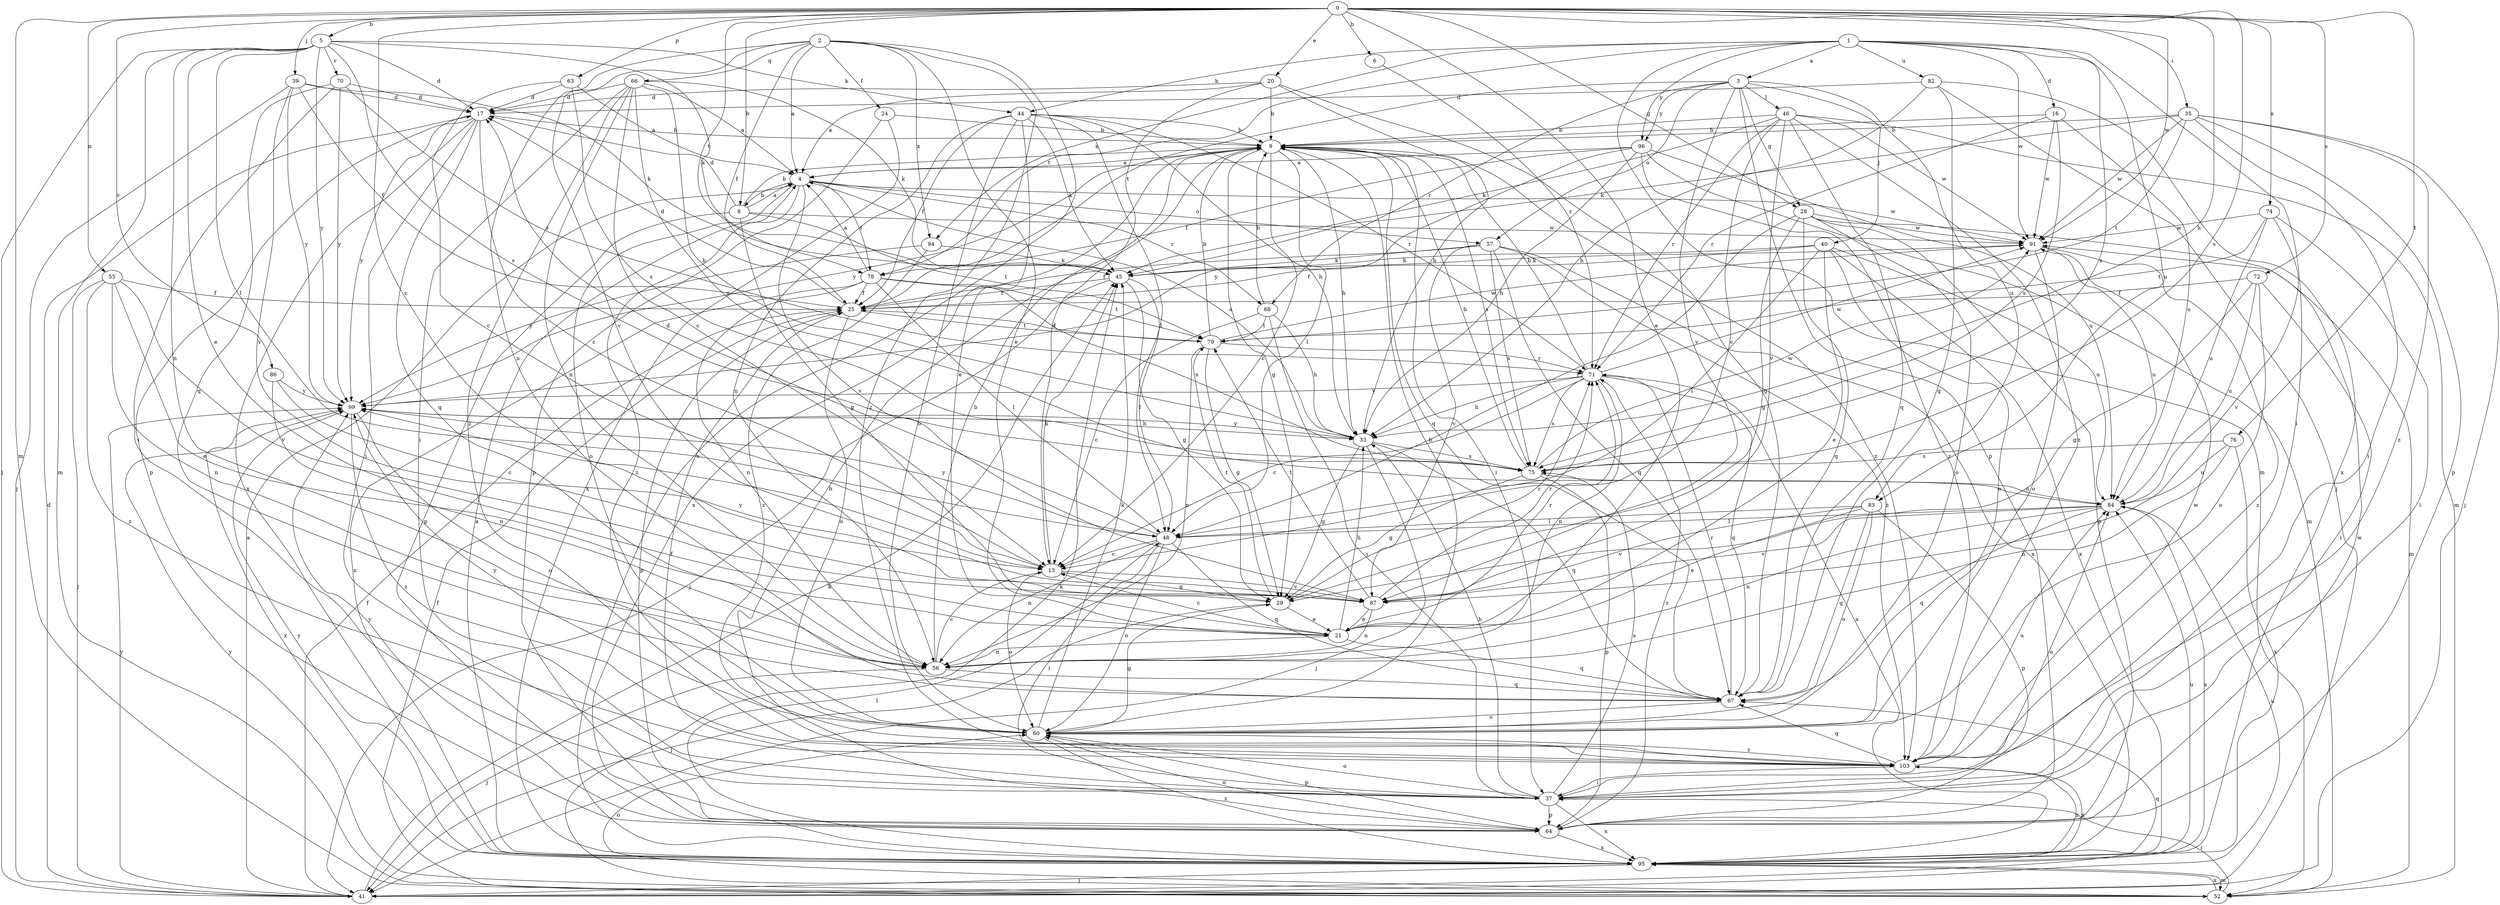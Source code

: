 strict digraph  {
0;
1;
2;
3;
4;
5;
6;
8;
9;
13;
16;
17;
20;
21;
24;
25;
28;
29;
33;
35;
37;
39;
40;
41;
44;
45;
46;
48;
52;
55;
56;
57;
60;
63;
64;
66;
67;
68;
70;
71;
72;
74;
75;
76;
78;
79;
82;
83;
84;
86;
87;
91;
94;
95;
96;
99;
103;
0 -> 5  [label=b];
0 -> 6  [label=b];
0 -> 8  [label=b];
0 -> 13  [label=c];
0 -> 20  [label=e];
0 -> 21  [label=e];
0 -> 28  [label=g];
0 -> 33  [label=h];
0 -> 35  [label=i];
0 -> 39  [label=j];
0 -> 52  [label=m];
0 -> 55  [label=n];
0 -> 63  [label=p];
0 -> 72  [label=s];
0 -> 74  [label=s];
0 -> 75  [label=s];
0 -> 76  [label=t];
0 -> 78  [label=t];
0 -> 86  [label=v];
0 -> 91  [label=w];
1 -> 3  [label=a];
1 -> 16  [label=d];
1 -> 37  [label=i];
1 -> 44  [label=k];
1 -> 52  [label=m];
1 -> 75  [label=s];
1 -> 78  [label=t];
1 -> 82  [label=u];
1 -> 83  [label=u];
1 -> 91  [label=w];
1 -> 94  [label=x];
1 -> 96  [label=y];
2 -> 4  [label=a];
2 -> 21  [label=e];
2 -> 24  [label=f];
2 -> 25  [label=f];
2 -> 56  [label=n];
2 -> 66  [label=q];
2 -> 87  [label=v];
2 -> 94  [label=x];
2 -> 95  [label=x];
2 -> 103  [label=z];
3 -> 28  [label=g];
3 -> 40  [label=j];
3 -> 46  [label=l];
3 -> 57  [label=o];
3 -> 64  [label=p];
3 -> 68  [label=r];
3 -> 78  [label=t];
3 -> 83  [label=u];
3 -> 87  [label=v];
3 -> 96  [label=y];
4 -> 8  [label=b];
4 -> 57  [label=o];
4 -> 60  [label=o];
4 -> 68  [label=r];
4 -> 78  [label=t];
4 -> 87  [label=v];
4 -> 91  [label=w];
4 -> 103  [label=z];
5 -> 17  [label=d];
5 -> 21  [label=e];
5 -> 41  [label=j];
5 -> 44  [label=k];
5 -> 45  [label=k];
5 -> 48  [label=l];
5 -> 52  [label=m];
5 -> 56  [label=n];
5 -> 70  [label=r];
5 -> 75  [label=s];
5 -> 99  [label=y];
6 -> 71  [label=r];
8 -> 4  [label=a];
8 -> 9  [label=b];
8 -> 17  [label=d];
8 -> 29  [label=g];
8 -> 64  [label=p];
8 -> 79  [label=t];
8 -> 91  [label=w];
9 -> 4  [label=a];
9 -> 13  [label=c];
9 -> 29  [label=g];
9 -> 33  [label=h];
9 -> 37  [label=i];
9 -> 48  [label=l];
9 -> 67  [label=q];
9 -> 75  [label=s];
9 -> 95  [label=x];
9 -> 99  [label=y];
9 -> 103  [label=z];
13 -> 29  [label=g];
13 -> 45  [label=k];
13 -> 60  [label=o];
13 -> 87  [label=v];
16 -> 9  [label=b];
16 -> 71  [label=r];
16 -> 75  [label=s];
16 -> 84  [label=u];
16 -> 91  [label=w];
17 -> 9  [label=b];
17 -> 13  [label=c];
17 -> 37  [label=i];
17 -> 64  [label=p];
17 -> 67  [label=q];
17 -> 95  [label=x];
17 -> 99  [label=y];
20 -> 4  [label=a];
20 -> 9  [label=b];
20 -> 13  [label=c];
20 -> 17  [label=d];
20 -> 33  [label=h];
20 -> 67  [label=q];
21 -> 13  [label=c];
21 -> 33  [label=h];
21 -> 56  [label=n];
21 -> 67  [label=q];
21 -> 71  [label=r];
24 -> 9  [label=b];
24 -> 64  [label=p];
24 -> 95  [label=x];
25 -> 17  [label=d];
25 -> 60  [label=o];
25 -> 64  [label=p];
25 -> 79  [label=t];
28 -> 29  [label=g];
28 -> 48  [label=l];
28 -> 52  [label=m];
28 -> 60  [label=o];
28 -> 64  [label=p];
28 -> 67  [label=q];
28 -> 91  [label=w];
29 -> 21  [label=e];
29 -> 41  [label=j];
29 -> 71  [label=r];
29 -> 79  [label=t];
33 -> 4  [label=a];
33 -> 29  [label=g];
33 -> 41  [label=j];
33 -> 67  [label=q];
33 -> 75  [label=s];
33 -> 99  [label=y];
35 -> 9  [label=b];
35 -> 37  [label=i];
35 -> 41  [label=j];
35 -> 45  [label=k];
35 -> 64  [label=p];
35 -> 79  [label=t];
35 -> 91  [label=w];
35 -> 103  [label=z];
37 -> 25  [label=f];
37 -> 33  [label=h];
37 -> 60  [label=o];
37 -> 64  [label=p];
37 -> 75  [label=s];
37 -> 84  [label=u];
37 -> 95  [label=x];
39 -> 17  [label=d];
39 -> 25  [label=f];
39 -> 41  [label=j];
39 -> 45  [label=k];
39 -> 87  [label=v];
39 -> 99  [label=y];
40 -> 21  [label=e];
40 -> 25  [label=f];
40 -> 45  [label=k];
40 -> 48  [label=l];
40 -> 60  [label=o];
40 -> 84  [label=u];
40 -> 95  [label=x];
41 -> 4  [label=a];
41 -> 17  [label=d];
41 -> 25  [label=f];
41 -> 45  [label=k];
41 -> 67  [label=q];
41 -> 84  [label=u];
41 -> 99  [label=y];
44 -> 9  [label=b];
44 -> 21  [label=e];
44 -> 25  [label=f];
44 -> 33  [label=h];
44 -> 45  [label=k];
44 -> 48  [label=l];
44 -> 56  [label=n];
44 -> 60  [label=o];
44 -> 71  [label=r];
45 -> 25  [label=f];
45 -> 29  [label=g];
45 -> 41  [label=j];
45 -> 48  [label=l];
46 -> 9  [label=b];
46 -> 13  [label=c];
46 -> 45  [label=k];
46 -> 52  [label=m];
46 -> 67  [label=q];
46 -> 71  [label=r];
46 -> 87  [label=v];
46 -> 91  [label=w];
46 -> 103  [label=z];
48 -> 13  [label=c];
48 -> 17  [label=d];
48 -> 37  [label=i];
48 -> 56  [label=n];
48 -> 60  [label=o];
48 -> 67  [label=q];
48 -> 99  [label=y];
52 -> 25  [label=f];
52 -> 37  [label=i];
52 -> 45  [label=k];
52 -> 60  [label=o];
52 -> 95  [label=x];
52 -> 99  [label=y];
55 -> 21  [label=e];
55 -> 25  [label=f];
55 -> 41  [label=j];
55 -> 56  [label=n];
55 -> 87  [label=v];
55 -> 103  [label=z];
56 -> 9  [label=b];
56 -> 13  [label=c];
56 -> 41  [label=j];
56 -> 67  [label=q];
57 -> 25  [label=f];
57 -> 45  [label=k];
57 -> 67  [label=q];
57 -> 75  [label=s];
57 -> 87  [label=v];
57 -> 95  [label=x];
57 -> 103  [label=z];
60 -> 9  [label=b];
60 -> 29  [label=g];
60 -> 45  [label=k];
60 -> 64  [label=p];
60 -> 95  [label=x];
60 -> 99  [label=y];
60 -> 103  [label=z];
63 -> 4  [label=a];
63 -> 13  [label=c];
63 -> 17  [label=d];
63 -> 75  [label=s];
64 -> 9  [label=b];
64 -> 60  [label=o];
64 -> 71  [label=r];
64 -> 91  [label=w];
64 -> 95  [label=x];
64 -> 99  [label=y];
66 -> 4  [label=a];
66 -> 13  [label=c];
66 -> 17  [label=d];
66 -> 33  [label=h];
66 -> 37  [label=i];
66 -> 45  [label=k];
66 -> 56  [label=n];
66 -> 84  [label=u];
66 -> 103  [label=z];
67 -> 60  [label=o];
67 -> 71  [label=r];
68 -> 9  [label=b];
68 -> 13  [label=c];
68 -> 33  [label=h];
68 -> 37  [label=i];
68 -> 79  [label=t];
70 -> 17  [label=d];
70 -> 37  [label=i];
70 -> 67  [label=q];
70 -> 71  [label=r];
70 -> 99  [label=y];
71 -> 9  [label=b];
71 -> 13  [label=c];
71 -> 33  [label=h];
71 -> 56  [label=n];
71 -> 67  [label=q];
71 -> 75  [label=s];
71 -> 91  [label=w];
71 -> 95  [label=x];
71 -> 99  [label=y];
72 -> 25  [label=f];
72 -> 29  [label=g];
72 -> 37  [label=i];
72 -> 60  [label=o];
72 -> 84  [label=u];
74 -> 37  [label=i];
74 -> 79  [label=t];
74 -> 84  [label=u];
74 -> 87  [label=v];
74 -> 91  [label=w];
75 -> 9  [label=b];
75 -> 29  [label=g];
75 -> 64  [label=p];
75 -> 84  [label=u];
75 -> 91  [label=w];
76 -> 56  [label=n];
76 -> 75  [label=s];
76 -> 84  [label=u];
76 -> 95  [label=x];
78 -> 4  [label=a];
78 -> 25  [label=f];
78 -> 48  [label=l];
78 -> 56  [label=n];
78 -> 75  [label=s];
78 -> 79  [label=t];
78 -> 95  [label=x];
79 -> 9  [label=b];
79 -> 25  [label=f];
79 -> 29  [label=g];
79 -> 56  [label=n];
79 -> 71  [label=r];
79 -> 91  [label=w];
82 -> 17  [label=d];
82 -> 33  [label=h];
82 -> 41  [label=j];
82 -> 67  [label=q];
82 -> 95  [label=x];
83 -> 21  [label=e];
83 -> 48  [label=l];
83 -> 60  [label=o];
83 -> 64  [label=p];
83 -> 67  [label=q];
83 -> 87  [label=v];
84 -> 48  [label=l];
84 -> 56  [label=n];
84 -> 67  [label=q];
84 -> 87  [label=v];
84 -> 95  [label=x];
86 -> 13  [label=c];
86 -> 56  [label=n];
86 -> 99  [label=y];
87 -> 21  [label=e];
87 -> 56  [label=n];
87 -> 71  [label=r];
87 -> 79  [label=t];
87 -> 99  [label=y];
91 -> 45  [label=k];
91 -> 60  [label=o];
91 -> 84  [label=u];
91 -> 103  [label=z];
94 -> 45  [label=k];
94 -> 99  [label=y];
94 -> 103  [label=z];
95 -> 4  [label=a];
95 -> 41  [label=j];
95 -> 48  [label=l];
95 -> 52  [label=m];
95 -> 84  [label=u];
95 -> 99  [label=y];
95 -> 103  [label=z];
96 -> 4  [label=a];
96 -> 25  [label=f];
96 -> 33  [label=h];
96 -> 52  [label=m];
96 -> 84  [label=u];
96 -> 99  [label=y];
96 -> 103  [label=z];
99 -> 33  [label=h];
99 -> 60  [label=o];
99 -> 95  [label=x];
99 -> 103  [label=z];
103 -> 37  [label=i];
103 -> 67  [label=q];
103 -> 84  [label=u];
103 -> 91  [label=w];
103 -> 95  [label=x];
}
